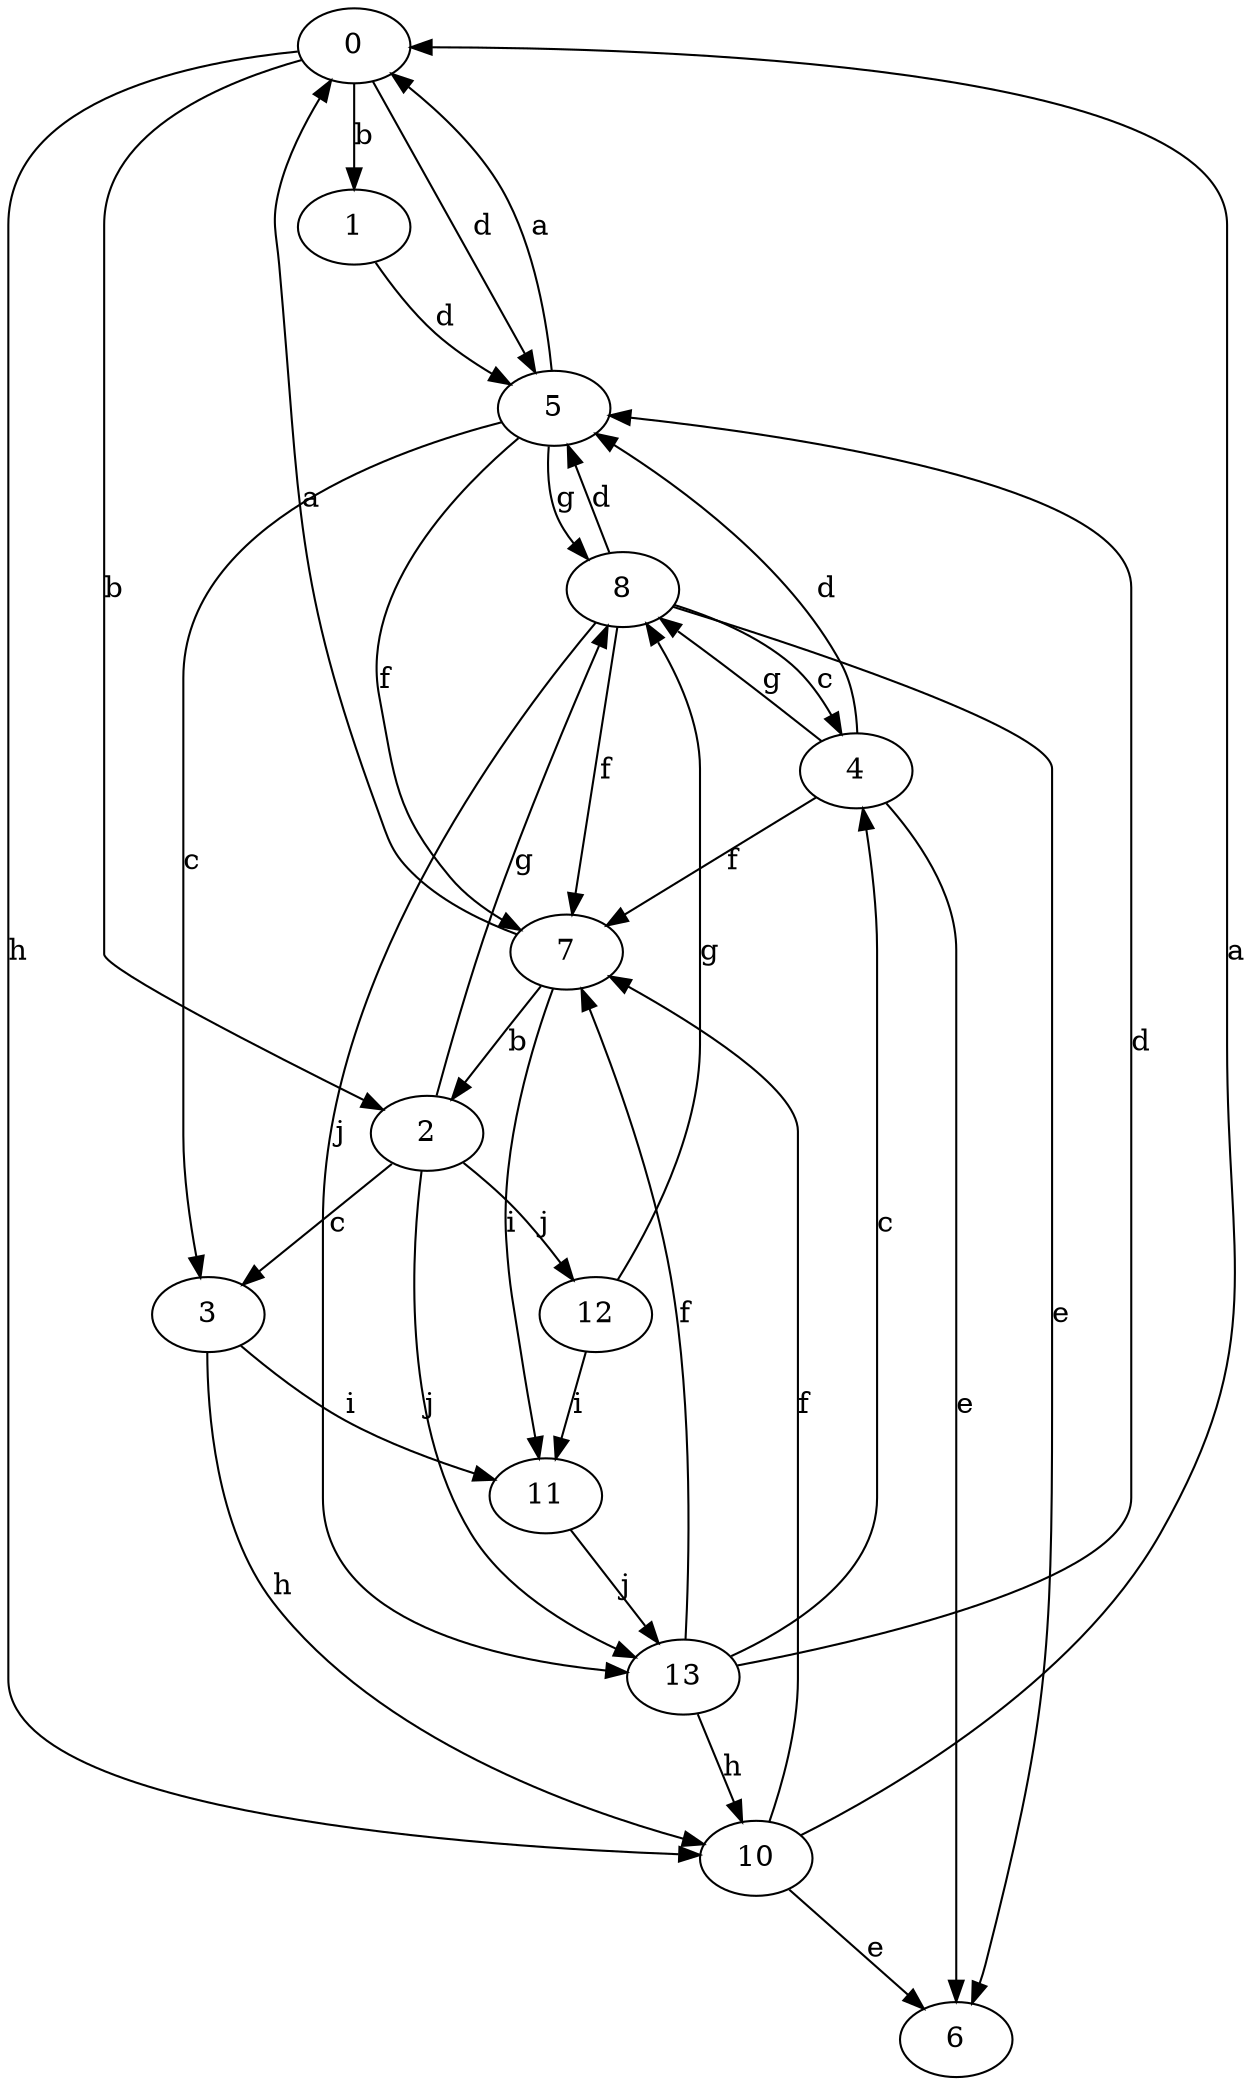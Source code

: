 strict digraph  {
0;
1;
2;
3;
4;
5;
6;
7;
8;
10;
11;
12;
13;
0 -> 1  [label=b];
0 -> 2  [label=b];
0 -> 5  [label=d];
0 -> 10  [label=h];
1 -> 5  [label=d];
2 -> 3  [label=c];
2 -> 8  [label=g];
2 -> 12  [label=j];
2 -> 13  [label=j];
3 -> 10  [label=h];
3 -> 11  [label=i];
4 -> 5  [label=d];
4 -> 6  [label=e];
4 -> 7  [label=f];
4 -> 8  [label=g];
5 -> 0  [label=a];
5 -> 3  [label=c];
5 -> 7  [label=f];
5 -> 8  [label=g];
7 -> 0  [label=a];
7 -> 2  [label=b];
7 -> 11  [label=i];
8 -> 4  [label=c];
8 -> 5  [label=d];
8 -> 6  [label=e];
8 -> 7  [label=f];
8 -> 13  [label=j];
10 -> 0  [label=a];
10 -> 6  [label=e];
10 -> 7  [label=f];
11 -> 13  [label=j];
12 -> 8  [label=g];
12 -> 11  [label=i];
13 -> 4  [label=c];
13 -> 5  [label=d];
13 -> 7  [label=f];
13 -> 10  [label=h];
}

